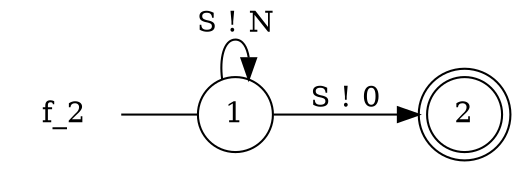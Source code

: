 digraph f_2 {
	rankdir="LR";
	n_0 [label="f_2", shape="plaintext"];
	n_1 [id="3", shape=doublecircle, label="2"];
	n_2 [id="1", shape=circle, label="1"];
	n_0 -> n_2 [arrowhead=none];

	n_2 -> n_2 [id="[$e|4]", label="S ! N"];
	n_2 -> n_1 [id="[$e|1]", label="S ! 0"];
}
